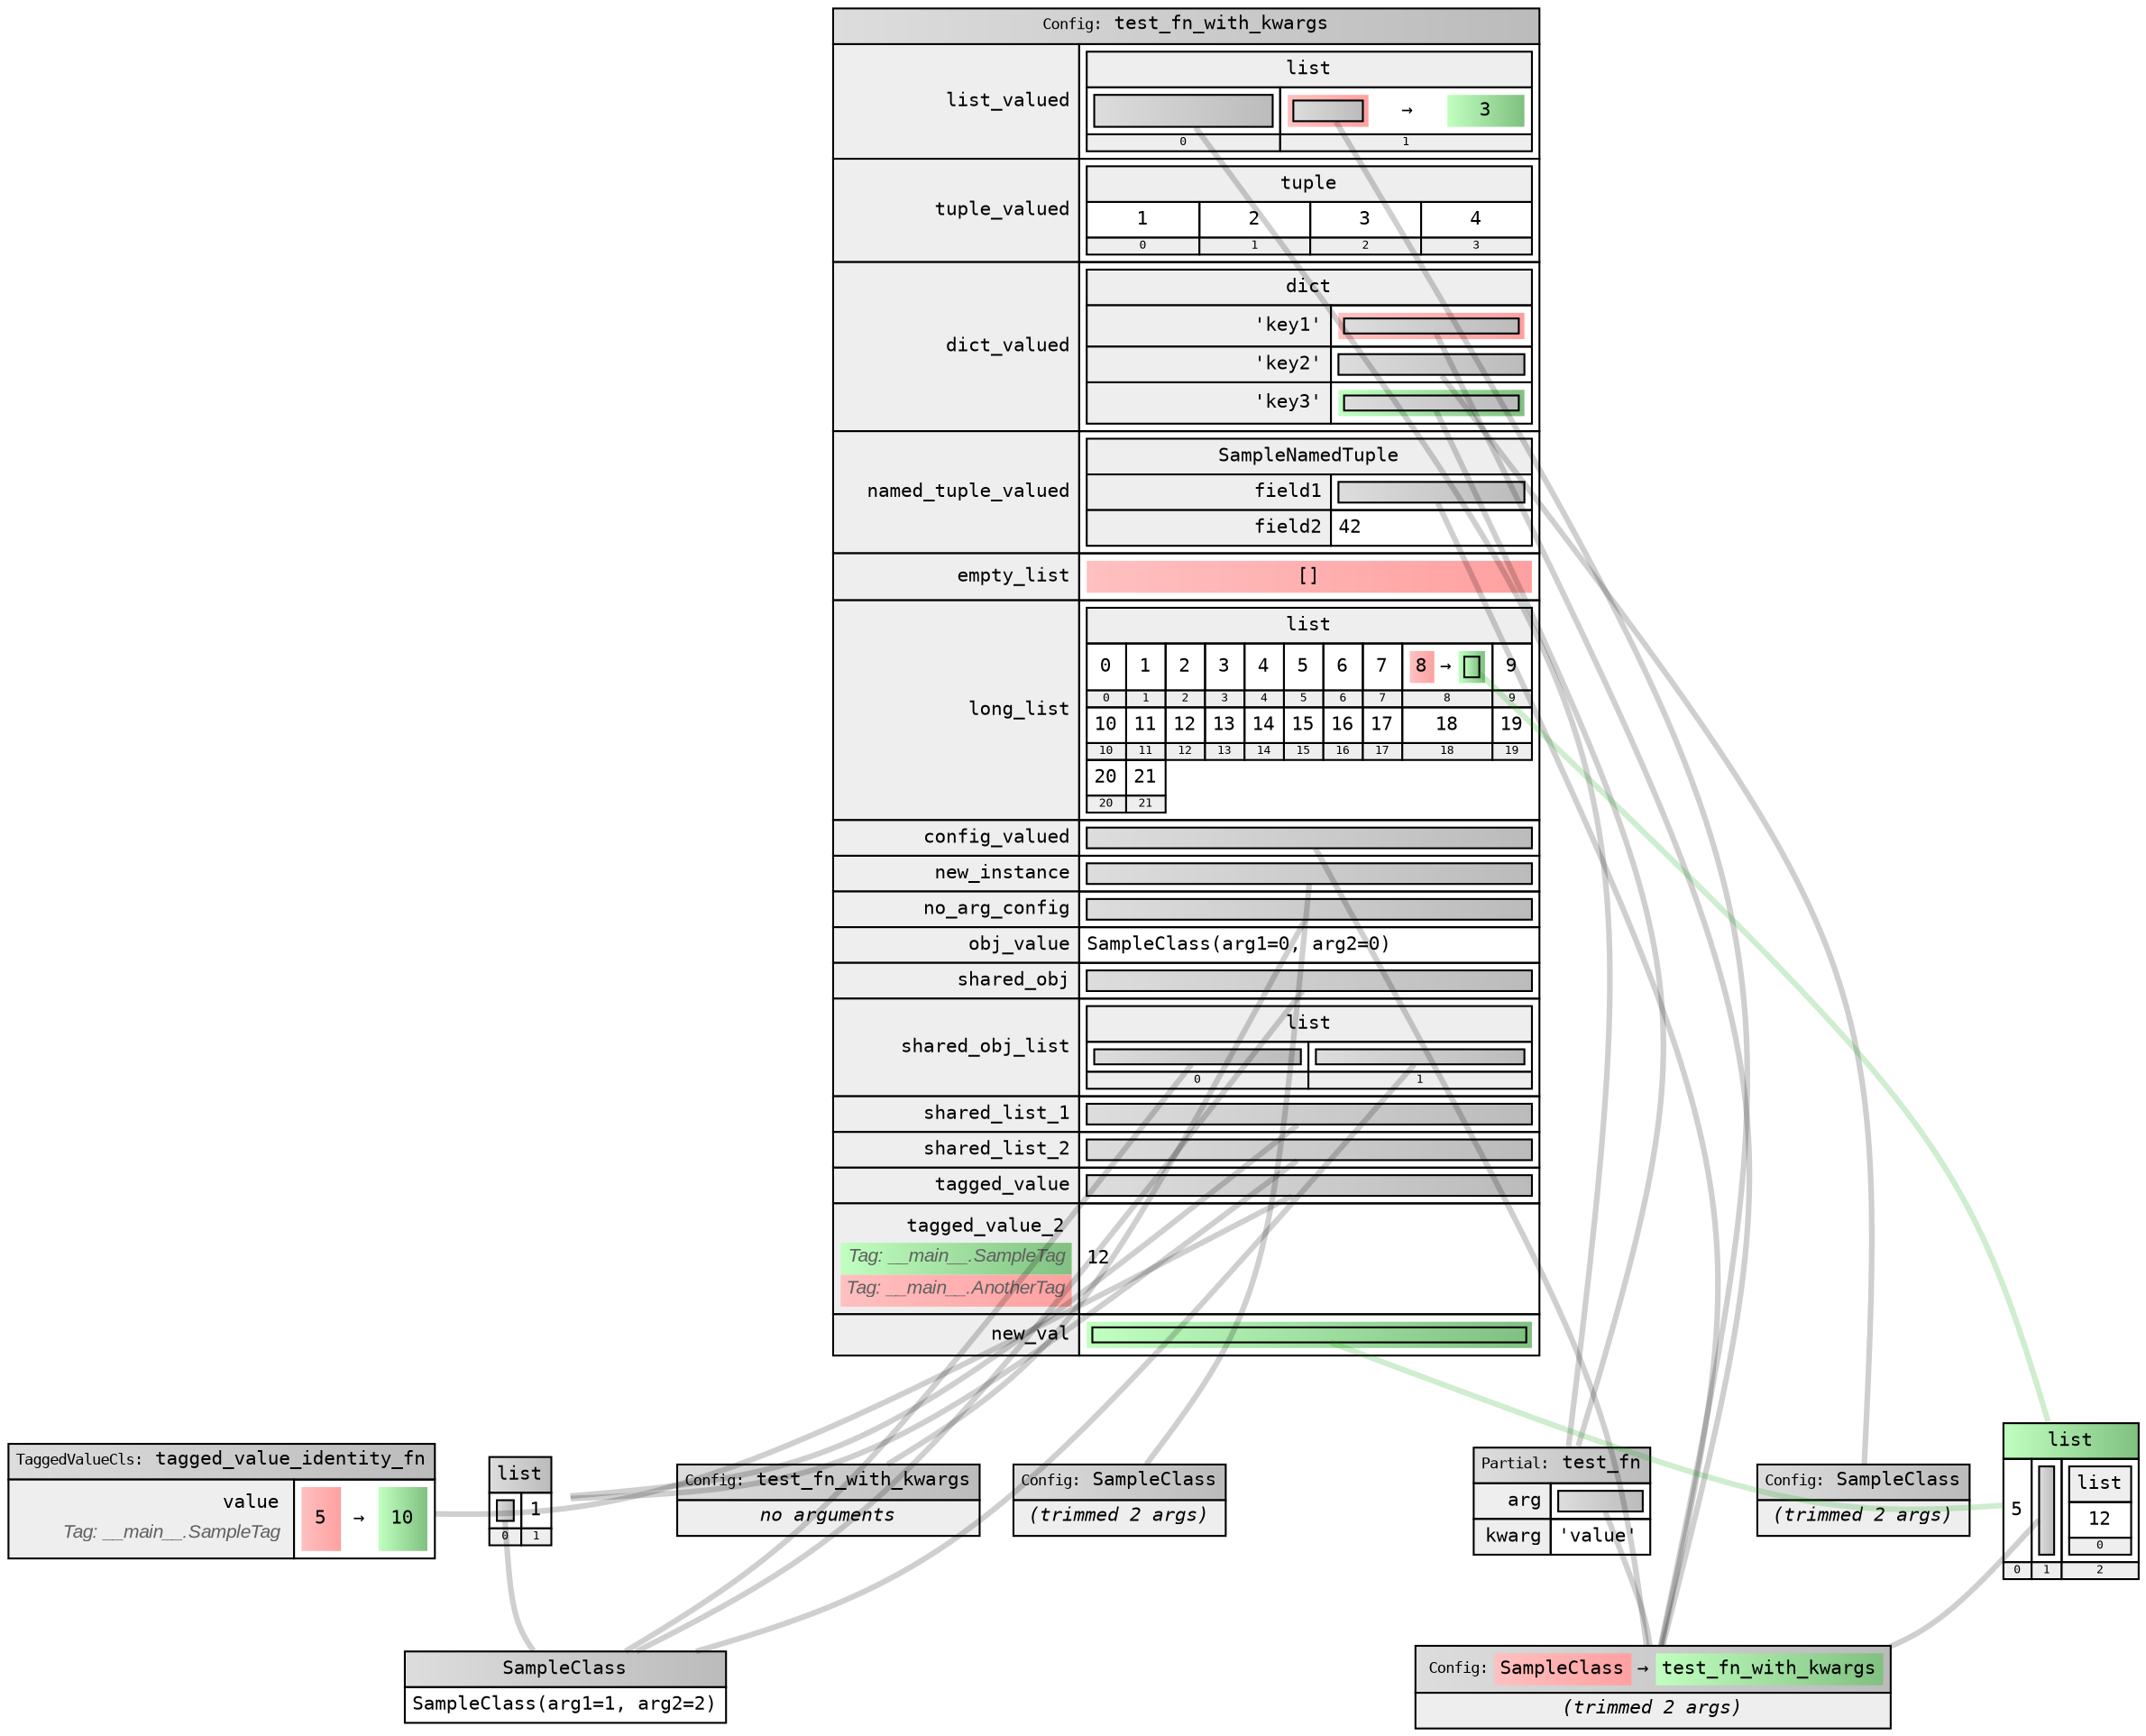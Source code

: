 graph {
	graph [overlap=false splines=curved]
	node [fontname=Courier fontsize=10 margin=0 shape=none]
	edge [color="#00000030" penwidth=3]
	2 [label=<<table border="0" cellspacing="0" cellborder="1" cellpadding="3"><tr><td colspan="2" bgcolor="#dddddd:#bbbbbb" style="solid"><table border="0" cellspacing="0" cellborder="0" cellpadding="3"><tr><td><font point-size="8">Config:</font></td><td bgcolor="#ffc0c0:#ffa0a0">SampleClass</td><td>&rarr;</td><td bgcolor="#c0ffc0:#80c080">test_fn_with_kwargs</td></tr></table></td></tr><tr><td colspan="2" bgcolor="#eeeeee" style="solid"><i>(trimmed 2 args)</i></td></tr></table>>]
		1:0:c -- 2:c [color="#00000030"]
	1 [label=<<table border="0" cellspacing="0" cellborder="1" cellpadding="3"><tr><td colspan="2" bgcolor="#dddddd:#bbbbbb" style="solid"><font point-size="8">Partial:</font>&nbsp;test_fn</td></tr><tr><td align="right" bgcolor="#eeeeee">arg</td><td align="left"><table border="0" cellspacing="0" cellborder="1" cellpadding="3" style="solid"><tr><td port="0" bgcolor="#dddddd:#bbbbbb" style="solid"></td></tr></table></td></tr><tr><td align="right" bgcolor="#eeeeee">kwarg</td><td align="left">&#x27;value&#x27;</td></tr></table>>]
		0:1:c -- 1:c [color="#00000030"]
		0:2:c -- 2:c [color="#00000030"]
		0:3:c -- 2:c [color="#00000030"]
	3 [label=<<table border="0" cellspacing="0" cellborder="1" cellpadding="3"><tr><td colspan="2" bgcolor="#dddddd:#bbbbbb" style="solid"><font point-size="8">Config:</font>&nbsp;SampleClass</td></tr><tr><td colspan="2" bgcolor="#eeeeee" style="solid"><i>(trimmed 2 args)</i></td></tr></table>>]
		0:4:c -- 3:c [color="#00000030"]
		0:5:c -- 1:c [color="#00000030"]
		0:6:c -- 2:c [color="#00000030"]
		4:7:c -- 2:c [color="#00000030"]
	4 [label=<<table border="0" cellspacing="0" cellborder="1" cellpadding="3"><tr><td colspan="3" bgcolor="#c0ffc0:#80c080" style="solid">list</td></tr><tr><td>5</td><td><table border="0" cellspacing="0" cellborder="1" cellpadding="3" style="solid"><tr><td port="7" bgcolor="#dddddd:#bbbbbb" style="solid"></td></tr></table></td><td><table border="0" cellspacing="0" cellborder="1" cellpadding="3"><tr><td colspan="1" bgcolor="#eeeeee" style="solid">list</td></tr><tr><td>12</td></tr><tr><td cellpadding="0" bgcolor="#eeeeee"><font point-size="6">0</font></td></tr></table></td></tr><tr><td cellpadding="0" bgcolor="#eeeeee"><font point-size="6">0</font></td><td cellpadding="0" bgcolor="#eeeeee"><font point-size="6">1</font></td><td cellpadding="0" bgcolor="#eeeeee"><font point-size="6">2</font></td></tr></table>>]
		0:8:c -- 4:c [color="#00a00030"]
		0:9:c -- 2:c [color="#00000030"]
	5 [label=<<table border="0" cellspacing="0" cellborder="1" cellpadding="3"><tr><td colspan="2" bgcolor="#dddddd:#bbbbbb" style="solid"><font point-size="8">Config:</font>&nbsp;SampleClass</td></tr><tr><td colspan="2" bgcolor="#eeeeee" style="solid"><i>(trimmed 2 args)</i></td></tr></table>>]
		0:10:c -- 5:c [color="#00000030"]
	6 [label=<<table border="0" cellspacing="0" cellborder="1" cellpadding="3"><tr><td colspan="2" bgcolor="#dddddd:#bbbbbb" style="solid"><font point-size="8">Config:</font>&nbsp;test_fn_with_kwargs</td></tr><tr><td colspan="2" bgcolor="#eeeeee" style="solid"><i>no arguments</i></td></tr></table>>]
		0:11:c -- 6:c [color="#00000030"]
	7 [label=<<table border="0" cellspacing="0" cellborder="1" cellpadding="3"><tr><td colspan="1" bgcolor="#dddddd:#bbbbbb" style="solid">SampleClass</td></tr><tr><td>SampleClass(arg1=1, arg2=2)</td></tr></table>>]
		0:12:c -- 7:c [color="#00000030"]
		0:13:c -- 7:c [color="#00000030"]
		0:14:c -- 7:c [color="#00000030"]
		8:15:c -- 7:c [color="#00000030"]
	8 [label=<<table border="0" cellspacing="0" cellborder="1" cellpadding="3"><tr><td colspan="2" bgcolor="#dddddd:#bbbbbb" style="solid">list</td></tr><tr><td><table border="0" cellspacing="0" cellborder="1" cellpadding="3" style="solid"><tr><td port="15" bgcolor="#dddddd:#bbbbbb" style="solid"></td></tr></table></td><td>1</td></tr><tr><td cellpadding="0" bgcolor="#eeeeee"><font point-size="6">0</font></td><td cellpadding="0" bgcolor="#eeeeee"><font point-size="6">1</font></td></tr></table>>]
		0:16:c -- 8:c [color="#00000030"]
		0:17:c -- 8:c [color="#00000030"]
	9 [label=<<table border="0" cellspacing="0" cellborder="1" cellpadding="3"><tr><td colspan="2" bgcolor="#dddddd:#bbbbbb" style="solid"><font point-size="8">TaggedValueCls:</font>&nbsp;tagged_value_identity_fn</td></tr><tr><td align="right" bgcolor="#eeeeee"><table border="0" cellspacing="0" cellborder="0" cellpadding="3"><tr><td align="right">value</td></tr><tr><td align="right"><font face="arial" color="#606060"><i>Tag: __main__.SampleTag</i></font></td></tr></table></td><td align="left"><table border="0" cellspacing="0" cellborder="0" cellpadding="3"><tr><td bgcolor="#ffc0c0:#ffa0a0">5</td><td>&rarr;</td><td bgcolor="#c0ffc0:#80c080">10</td></tr></table></td></tr></table>>]
		0:18:c -- 9:c [color="#00000030"]
		0:19:c -- 4:c [color="#00a00030"]
	0 [label=<<table border="0" cellspacing="0" cellborder="1" cellpadding="3"><tr><td colspan="2" bgcolor="#dddddd:#bbbbbb" style="solid"><font point-size="8">Config:</font>&nbsp;test_fn_with_kwargs</td></tr><tr><td align="right" bgcolor="#eeeeee">list_valued</td><td align="left"><table border="0" cellspacing="0" cellborder="1" cellpadding="3"><tr><td colspan="2" bgcolor="#eeeeee" style="solid">list</td></tr><tr><td><table border="0" cellspacing="0" cellborder="1" cellpadding="3" style="solid"><tr><td port="1" bgcolor="#dddddd:#bbbbbb" style="solid"></td></tr></table></td><td><table border="0" cellspacing="0" cellborder="0" cellpadding="3"><tr><td bgcolor="#ffc0c0:#ffa0a0"><table border="0" cellspacing="0" cellborder="1" cellpadding="3" style="solid"><tr><td port="2" bgcolor="#dddddd:#bbbbbb" style="solid"></td></tr></table></td><td>&rarr;</td><td bgcolor="#c0ffc0:#80c080">3</td></tr></table></td></tr><tr><td cellpadding="0" bgcolor="#eeeeee"><font point-size="6">0</font></td><td cellpadding="0" bgcolor="#eeeeee"><font point-size="6">1</font></td></tr></table></td></tr><tr><td align="right" bgcolor="#eeeeee">tuple_valued</td><td align="left"><table border="0" cellspacing="0" cellborder="1" cellpadding="3"><tr><td colspan="4" bgcolor="#eeeeee" style="solid">tuple</td></tr><tr><td>1</td><td>2</td><td>3</td><td>4</td></tr><tr><td cellpadding="0" bgcolor="#eeeeee"><font point-size="6">0</font></td><td cellpadding="0" bgcolor="#eeeeee"><font point-size="6">1</font></td><td cellpadding="0" bgcolor="#eeeeee"><font point-size="6">2</font></td><td cellpadding="0" bgcolor="#eeeeee"><font point-size="6">3</font></td></tr></table></td></tr><tr><td align="right" bgcolor="#eeeeee">dict_valued</td><td align="left"><table border="0" cellspacing="0" cellborder="1" cellpadding="3"><tr><td colspan="2" bgcolor="#eeeeee" style="solid">dict</td></tr><tr><td align="right" bgcolor="#eeeeee">&#x27;key1&#x27;</td><td align="left"><table border="0" cellspacing="0" cellborder="0" cellpadding="3"><tr><td bgcolor="#ffc0c0:#ffa0a0"><table border="0" cellspacing="0" cellborder="1" cellpadding="3" style="solid"><tr><td port="3" bgcolor="#dddddd:#bbbbbb" style="solid"></td></tr></table></td></tr></table></td></tr><tr><td align="right" bgcolor="#eeeeee">&#x27;key2&#x27;</td><td align="left"><table border="0" cellspacing="0" cellborder="1" cellpadding="3" style="solid"><tr><td port="4" bgcolor="#dddddd:#bbbbbb" style="solid"></td></tr></table></td></tr><tr><td align="right" bgcolor="#eeeeee">&#x27;key3&#x27;</td><td align="left"><table border="0" cellspacing="0" cellborder="0" cellpadding="3"><tr><td bgcolor="#c0ffc0:#80c080"><table border="0" cellspacing="0" cellborder="1" cellpadding="3" style="solid"><tr><td port="5" bgcolor="#dddddd:#bbbbbb" style="solid"></td></tr></table></td></tr></table></td></tr></table></td></tr><tr><td align="right" bgcolor="#eeeeee">named_tuple_valued</td><td align="left"><table border="0" cellspacing="0" cellborder="1" cellpadding="3"><tr><td colspan="2" bgcolor="#eeeeee" style="solid">SampleNamedTuple</td></tr><tr><td align="right" bgcolor="#eeeeee">field1</td><td align="left"><table border="0" cellspacing="0" cellborder="1" cellpadding="3" style="solid"><tr><td port="6" bgcolor="#dddddd:#bbbbbb" style="solid"></td></tr></table></td></tr><tr><td align="right" bgcolor="#eeeeee">field2</td><td align="left">42</td></tr></table></td></tr><tr><td align="right" bgcolor="#eeeeee">empty_list</td><td align="left"><table border="0" cellspacing="0" cellborder="0" cellpadding="3"><tr><td bgcolor="#ffc0c0:#ffa0a0">[]</td></tr></table></td></tr><tr><td align="right" bgcolor="#eeeeee">long_list</td><td align="left"><table border="0" cellspacing="0" cellborder="1" cellpadding="3"><tr><td colspan="10" bgcolor="#eeeeee" style="solid">list</td></tr><tr><td>0</td><td>1</td><td>2</td><td>3</td><td>4</td><td>5</td><td>6</td><td>7</td><td><table border="0" cellspacing="0" cellborder="0" cellpadding="3"><tr><td bgcolor="#ffc0c0:#ffa0a0">8</td><td>&rarr;</td><td bgcolor="#c0ffc0:#80c080"><table border="0" cellspacing="0" cellborder="1" cellpadding="3" style="solid"><tr><td port="8" bgcolor="#c0ffc0:#80c080" style="solid"></td></tr></table></td></tr></table></td><td>9</td></tr><tr><td cellpadding="0" bgcolor="#eeeeee"><font point-size="6">0</font></td><td cellpadding="0" bgcolor="#eeeeee"><font point-size="6">1</font></td><td cellpadding="0" bgcolor="#eeeeee"><font point-size="6">2</font></td><td cellpadding="0" bgcolor="#eeeeee"><font point-size="6">3</font></td><td cellpadding="0" bgcolor="#eeeeee"><font point-size="6">4</font></td><td cellpadding="0" bgcolor="#eeeeee"><font point-size="6">5</font></td><td cellpadding="0" bgcolor="#eeeeee"><font point-size="6">6</font></td><td cellpadding="0" bgcolor="#eeeeee"><font point-size="6">7</font></td><td cellpadding="0" bgcolor="#eeeeee"><font point-size="6">8</font></td><td cellpadding="0" bgcolor="#eeeeee"><font point-size="6">9</font></td></tr><tr><td>10</td><td>11</td><td>12</td><td>13</td><td>14</td><td>15</td><td>16</td><td>17</td><td>18</td><td>19</td></tr><tr><td cellpadding="0" bgcolor="#eeeeee"><font point-size="6">10</font></td><td cellpadding="0" bgcolor="#eeeeee"><font point-size="6">11</font></td><td cellpadding="0" bgcolor="#eeeeee"><font point-size="6">12</font></td><td cellpadding="0" bgcolor="#eeeeee"><font point-size="6">13</font></td><td cellpadding="0" bgcolor="#eeeeee"><font point-size="6">14</font></td><td cellpadding="0" bgcolor="#eeeeee"><font point-size="6">15</font></td><td cellpadding="0" bgcolor="#eeeeee"><font point-size="6">16</font></td><td cellpadding="0" bgcolor="#eeeeee"><font point-size="6">17</font></td><td cellpadding="0" bgcolor="#eeeeee"><font point-size="6">18</font></td><td cellpadding="0" bgcolor="#eeeeee"><font point-size="6">19</font></td></tr><tr><td>20</td><td>21</td></tr><tr><td cellpadding="0" bgcolor="#eeeeee"><font point-size="6">20</font></td><td cellpadding="0" bgcolor="#eeeeee"><font point-size="6">21</font></td></tr></table></td></tr><tr><td align="right" bgcolor="#eeeeee">config_valued</td><td align="left"><table border="0" cellspacing="0" cellborder="1" cellpadding="3" style="solid"><tr><td port="9" bgcolor="#dddddd:#bbbbbb" style="solid"></td></tr></table></td></tr><tr><td align="right" bgcolor="#eeeeee">new_instance</td><td align="left"><table border="0" cellspacing="0" cellborder="1" cellpadding="3" style="solid"><tr><td port="10" bgcolor="#dddddd:#bbbbbb" style="solid"></td></tr></table></td></tr><tr><td align="right" bgcolor="#eeeeee">no_arg_config</td><td align="left"><table border="0" cellspacing="0" cellborder="1" cellpadding="3" style="solid"><tr><td port="11" bgcolor="#dddddd:#bbbbbb" style="solid"></td></tr></table></td></tr><tr><td align="right" bgcolor="#eeeeee">obj_value</td><td align="left">SampleClass(arg1=0, arg2=0)</td></tr><tr><td align="right" bgcolor="#eeeeee">shared_obj</td><td align="left"><table border="0" cellspacing="0" cellborder="1" cellpadding="3" style="solid"><tr><td port="12" bgcolor="#dddddd:#bbbbbb" style="solid"></td></tr></table></td></tr><tr><td align="right" bgcolor="#eeeeee">shared_obj_list</td><td align="left"><table border="0" cellspacing="0" cellborder="1" cellpadding="3"><tr><td colspan="2" bgcolor="#eeeeee" style="solid">list</td></tr><tr><td><table border="0" cellspacing="0" cellborder="1" cellpadding="3" style="solid"><tr><td port="13" bgcolor="#dddddd:#bbbbbb" style="solid"></td></tr></table></td><td><table border="0" cellspacing="0" cellborder="1" cellpadding="3" style="solid"><tr><td port="14" bgcolor="#dddddd:#bbbbbb" style="solid"></td></tr></table></td></tr><tr><td cellpadding="0" bgcolor="#eeeeee"><font point-size="6">0</font></td><td cellpadding="0" bgcolor="#eeeeee"><font point-size="6">1</font></td></tr></table></td></tr><tr><td align="right" bgcolor="#eeeeee">shared_list_1</td><td align="left"><table border="0" cellspacing="0" cellborder="1" cellpadding="3" style="solid"><tr><td port="16" bgcolor="#dddddd:#bbbbbb" style="solid"></td></tr></table></td></tr><tr><td align="right" bgcolor="#eeeeee">shared_list_2</td><td align="left"><table border="0" cellspacing="0" cellborder="1" cellpadding="3" style="solid"><tr><td port="17" bgcolor="#dddddd:#bbbbbb" style="solid"></td></tr></table></td></tr><tr><td align="right" bgcolor="#eeeeee">tagged_value</td><td align="left"><table border="0" cellspacing="0" cellborder="1" cellpadding="3" style="solid"><tr><td port="18" bgcolor="#dddddd:#bbbbbb" style="solid"></td></tr></table></td></tr><tr><td align="right" bgcolor="#eeeeee"><table border="0" cellspacing="0" cellborder="0" cellpadding="3"><tr><td align="right">tagged_value_2</td></tr><tr><td align="right" bgcolor="#c0ffc0:#80c080"><font face="arial" color="#606060"><i>Tag: __main__.SampleTag</i></font></td></tr><tr><td align="right" bgcolor="#ffc0c0:#ffa0a0"><font face="arial" color="#606060"><i>Tag: __main__.AnotherTag</i></font></td></tr></table></td><td align="left">12</td></tr><tr><td align="right" bgcolor="#eeeeee">new_val</td><td align="left"><table border="0" cellspacing="0" cellborder="0" cellpadding="3"><tr><td bgcolor="#c0ffc0:#80c080"><table border="0" cellspacing="0" cellborder="1" cellpadding="3" style="solid"><tr><td port="19" bgcolor="#c0ffc0:#80c080" style="solid"></td></tr></table></td></tr></table></td></tr></table>>]
}